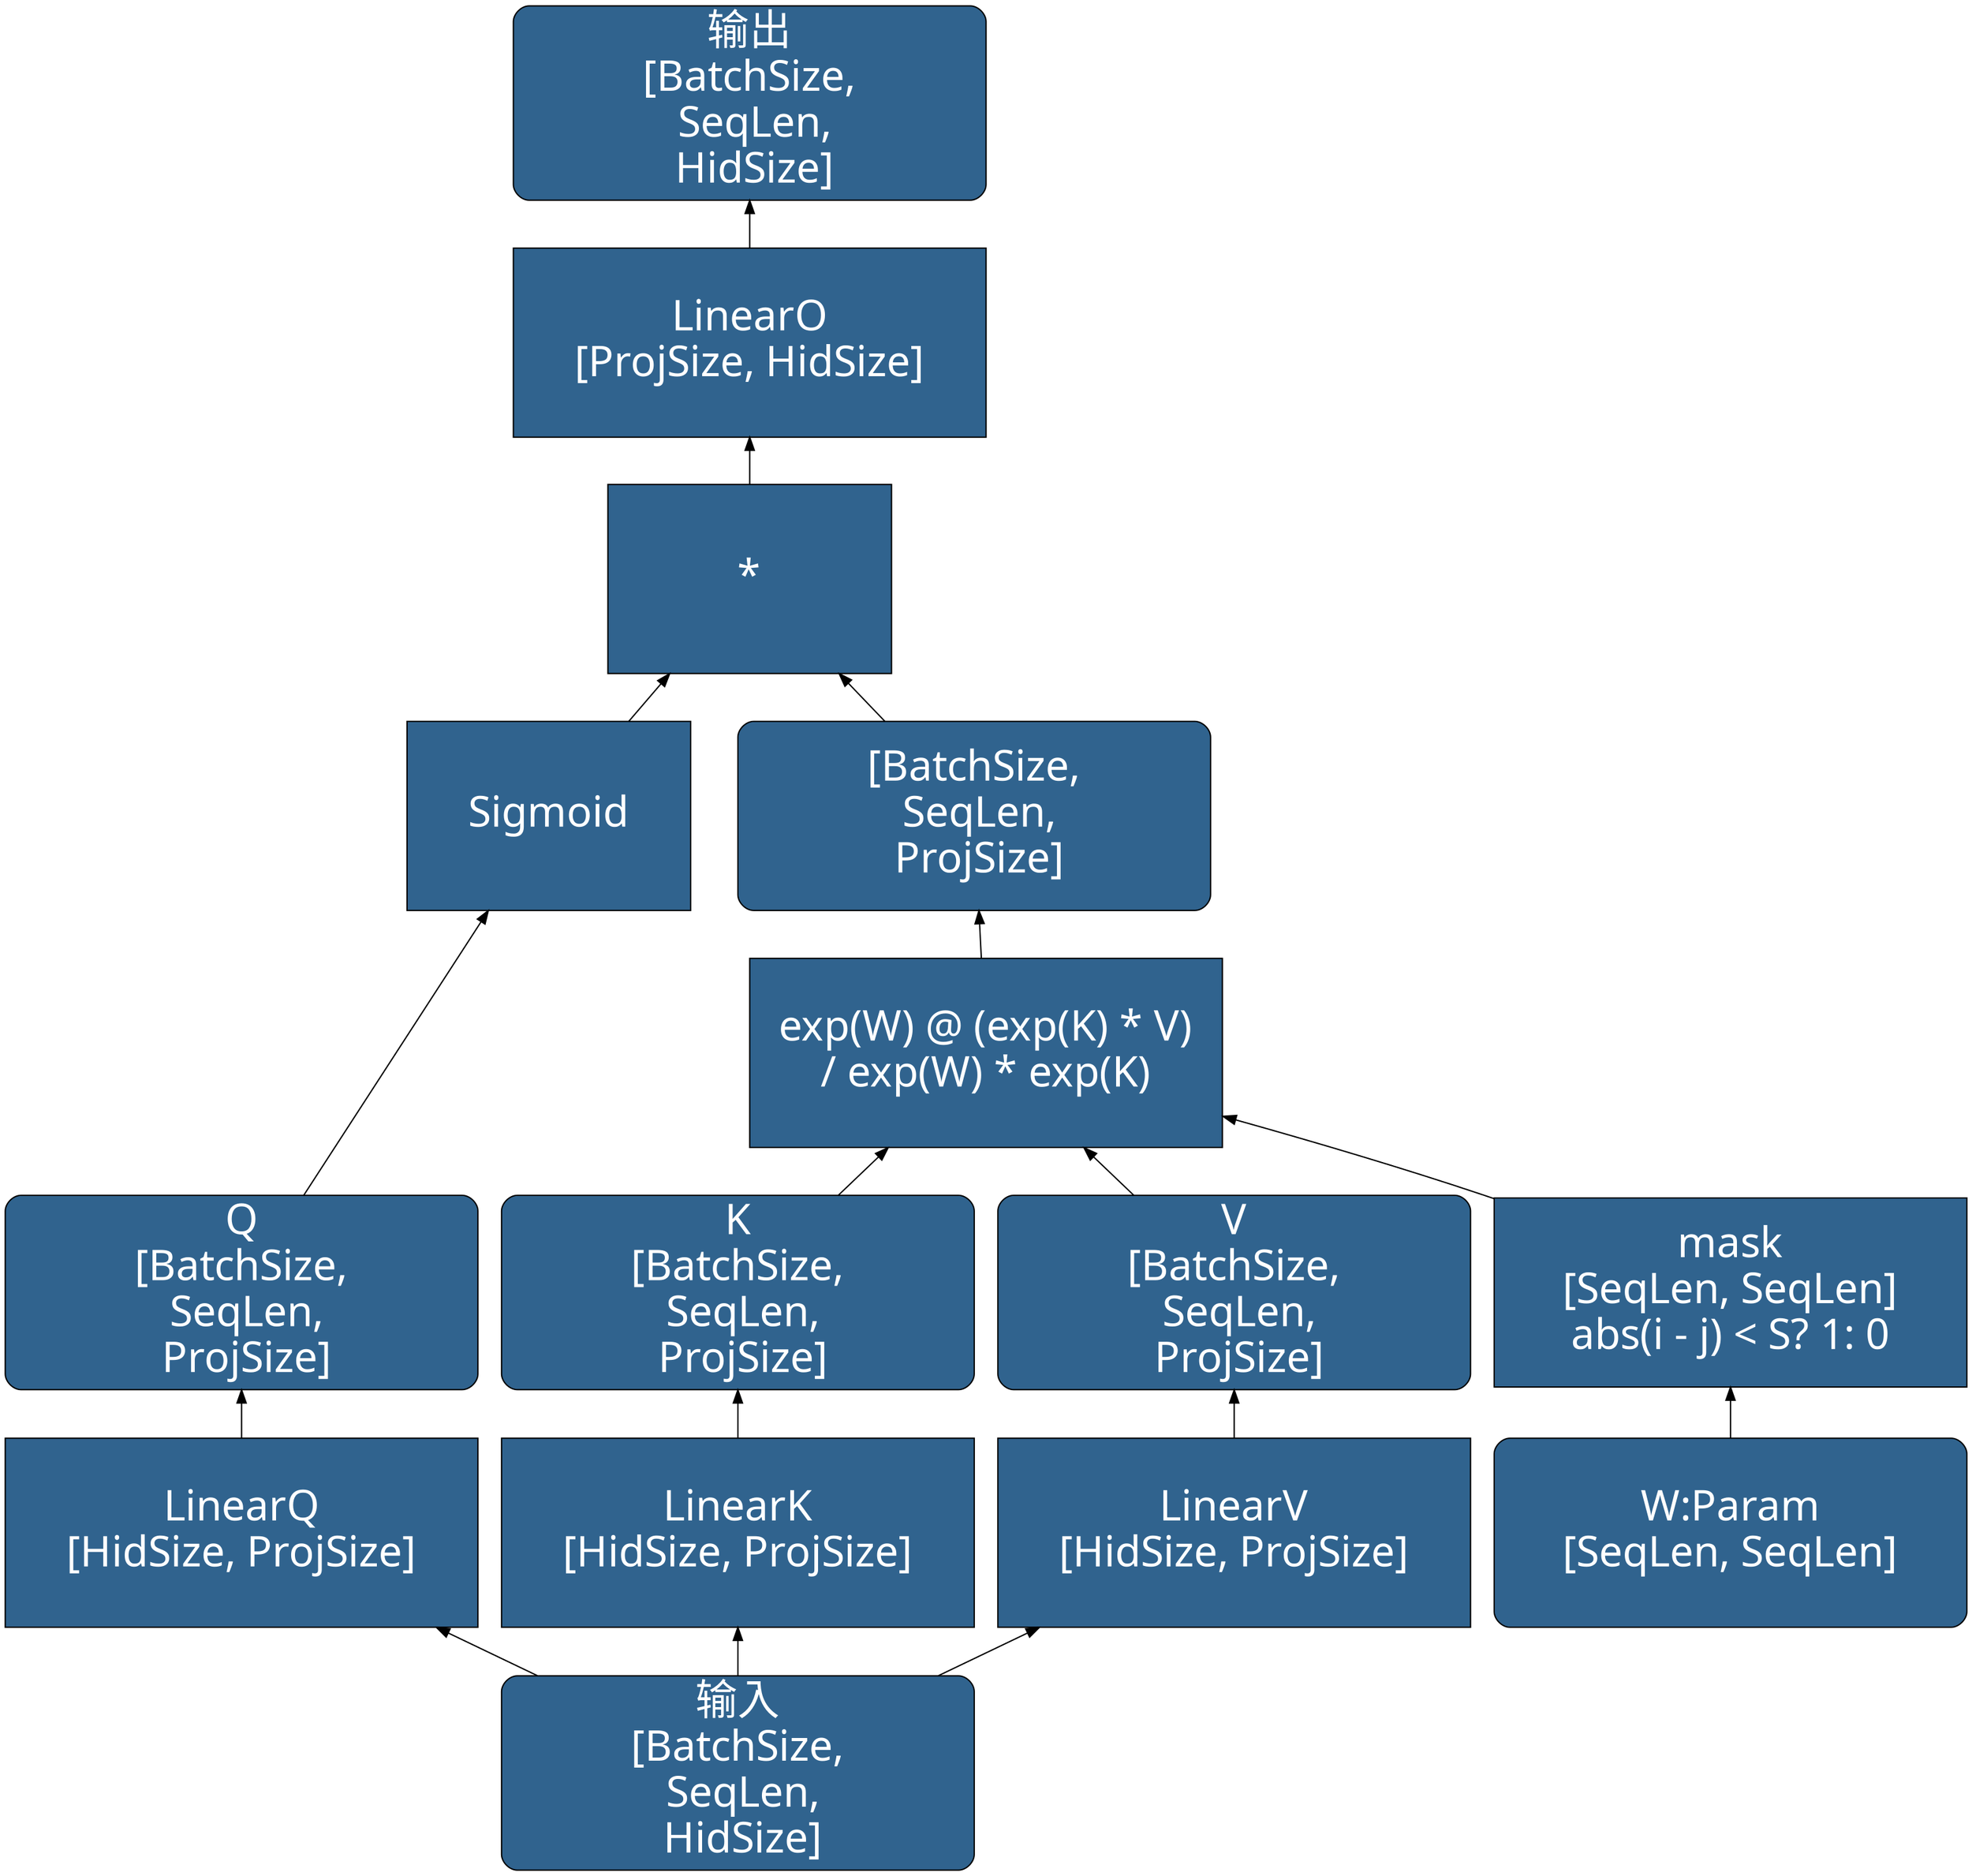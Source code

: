 digraph AFTLocal {
	rankdir=BT
    node [
		style=filled, 
		color=Black
		fontcolor=White, 
		fillcolor="#30638e", 
		fontname="SimHei",
		fontsize=32,
		width=5, height=2,
	]

    inp [label="输入\n[BatchSize,\n SeqLen,\n HidSize]", shape="Mrecord"]
    llq [label="LinearQ\n[HidSize, ProjSize]", shape="box"]
    llk [label="LinearK\n[HidSize, ProjSize]", shape="box"]
    llv [label="LinearV\n[HidSize, ProjSize]", shape="box"]
	w [label="W:Param\n[SeqLen, SeqLen]", shape="Mrecord"]
	mask [label="mask\n[SeqLen, SeqLen]\nabs(i - j) < S? 1: 0", shape="box"]
    q [label="Q\n[BatchSize,\n SeqLen,\n ProjSize]", shape="Mrecord"]
    k [label="K\n[BatchSize,\n SeqLen,\n ProjSize]", shape="Mrecord"]
    v [label="V\n[BatchSize,\n SeqLen,\n ProjSize]", shape="Mrecord"]
    σ [label="Sigmoid", shape="box", width=3]
    atten_op [label="exp(W) @ (exp(K) * V)\n/ exp(W) * exp(K)", shape="box"]
    atten [label="[BatchSize,\n SeqLen,\n ProjSize]", shape="Mrecord"]
    mul [label="*", shape="box", width=3]
    llo [label="LinearO\n[ProjSize, HidSize]", shape="box"]
    oup [label="输出\n[BatchSize,\n SeqLen,\n HidSize]", shape="Mrecord"]
    
	inp -> llq
	inp -> llk
	inp -> llv
	llq -> q
	llk -> k
	llv -> v
	q -> σ
	w -> mask
	mask -> atten_op
	k -> atten_op
	v -> atten_op
	atten_op -> atten
	σ -> mul
	atten -> mul
	mul -> llo
	llo -> oup
}
